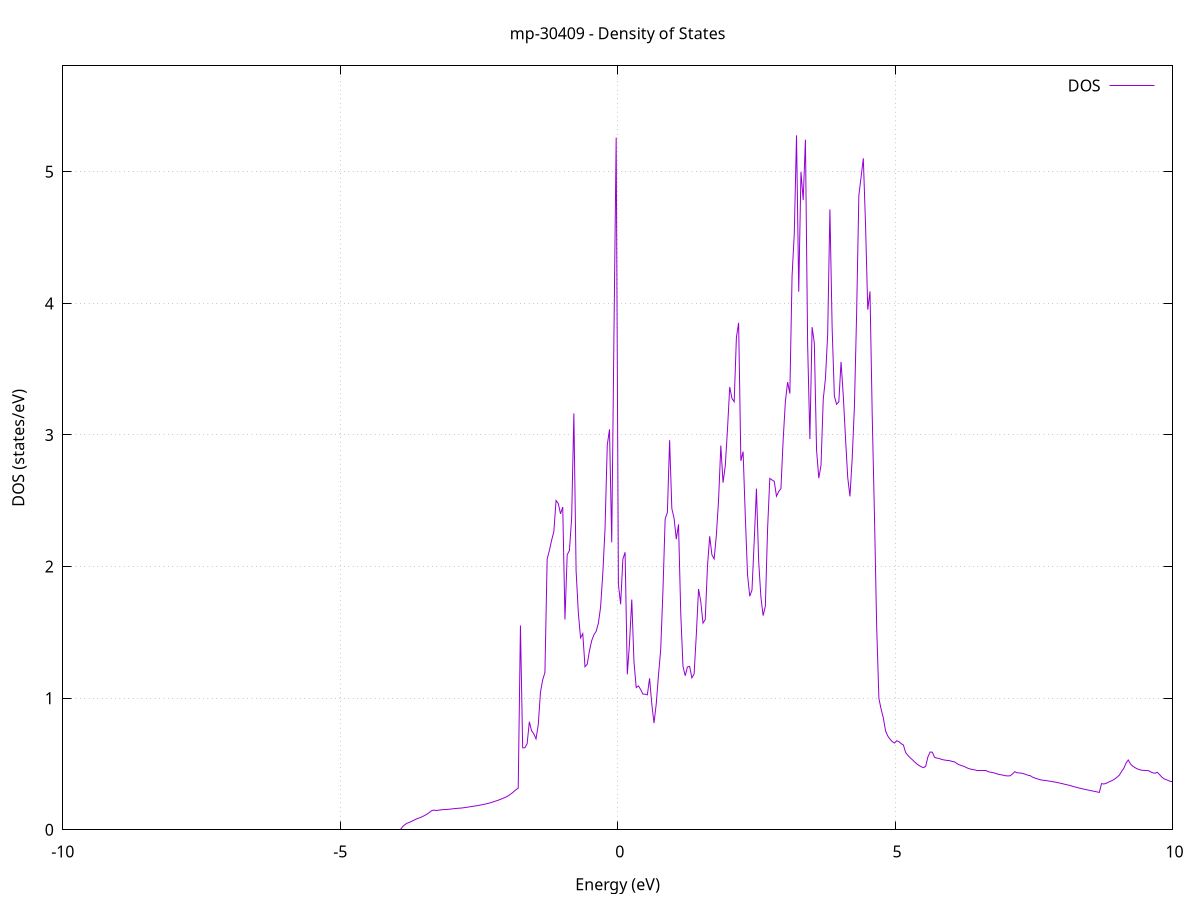 set title 'mp-30409 - Density of States'
set xlabel 'Energy (eV)'
set ylabel 'DOS (states/eV)'
set grid
set xrange [-10:10]
set yrange [0:5.805]
set xzeroaxis lt -1
set terminal png size 800,600
set output 'mp-30409_dos_gnuplot.png'
plot '-' using 1:2 with lines title 'DOS'
-47.897700 0.000000
-47.857500 0.000000
-47.817400 0.000000
-47.777300 0.000000
-47.737100 0.000000
-47.697000 0.000000
-47.656900 0.000000
-47.616800 0.000000
-47.576600 0.000000
-47.536500 0.000000
-47.496400 0.000000
-47.456300 0.000000
-47.416100 0.000000
-47.376000 0.000000
-47.335900 0.000000
-47.295800 0.000000
-47.255600 0.000000
-47.215500 0.000000
-47.175400 0.000000
-47.135200 0.000000
-47.095100 0.000000
-47.055000 0.000000
-47.014900 0.000000
-46.974700 0.000000
-46.934600 0.000000
-46.894500 0.000000
-46.854400 0.000000
-46.814200 0.000000
-46.774100 0.000000
-46.734000 0.000000
-46.693900 0.000000
-46.653700 0.000000
-46.613600 0.000000
-46.573500 0.000000
-46.533300 0.000000
-46.493200 0.000000
-46.453100 0.000000
-46.413000 0.000000
-46.372800 0.000000
-46.332700 0.000000
-46.292600 0.000000
-46.252500 0.000000
-46.212300 0.000000
-46.172200 0.000000
-46.132100 0.000000
-46.092000 0.000000
-46.051800 0.000000
-46.011700 0.000000
-45.971600 0.000000
-45.931400 0.000000
-45.891300 0.000000
-45.851200 0.000000
-45.811100 0.000000
-45.770900 0.000000
-45.730800 0.000000
-45.690700 0.000000
-45.650600 0.000000
-45.610400 0.000000
-45.570300 0.000000
-45.530200 0.000000
-45.490100 0.000000
-45.449900 0.000000
-45.409800 0.000000
-45.369700 0.000000
-45.329500 0.000000
-45.289400 0.000000
-45.249300 0.000000
-45.209200 0.000000
-45.169000 0.000000
-45.128900 0.000000
-45.088800 0.000000
-45.048700 0.000000
-45.008500 0.000000
-44.968400 0.000000
-44.928300 0.000000
-44.888100 0.000000
-44.848000 0.000000
-44.807900 0.000000
-44.767800 0.000000
-44.727600 0.000000
-44.687500 0.000000
-44.647400 0.000000
-44.607300 0.000000
-44.567100 0.000000
-44.527000 0.000000
-44.486900 0.000000
-44.446800 0.000000
-44.406600 0.000000
-44.366500 0.000000
-44.326400 0.000000
-44.286200 0.000000
-44.246100 51.515300
-44.206000 10.873400
-44.165900 28.932400
-44.125700 25.282200
-44.085600 136.491700
-44.045500 0.000000
-44.005400 0.000000
-43.965200 0.000000
-43.925100 0.000000
-43.885000 0.000000
-43.844900 0.000000
-43.804700 0.000000
-43.764600 0.000000
-43.724500 0.000000
-43.684300 0.000000
-43.644200 0.000000
-43.604100 0.000000
-43.564000 0.000000
-43.523800 0.000000
-43.483700 0.000000
-43.443600 0.000000
-43.403500 0.000000
-43.363300 0.000000
-43.323200 0.000000
-43.283100 0.000000
-43.243000 0.000000
-43.202800 0.000000
-43.162700 0.000000
-43.122600 0.000000
-43.082400 0.000000
-43.042300 0.000000
-43.002200 0.000000
-42.962100 0.000000
-42.921900 0.000000
-42.881800 0.000000
-42.841700 0.000000
-42.801600 0.000000
-42.761400 0.000000
-42.721300 0.000000
-42.681200 0.000000
-42.641100 0.000000
-42.600900 0.000000
-42.560800 0.000000
-42.520700 0.000000
-42.480500 0.000000
-42.440400 0.000000
-42.400300 0.000000
-42.360200 0.000000
-42.320000 0.000000
-42.279900 0.000000
-42.239800 0.000000
-42.199700 0.000000
-42.159500 0.000000
-42.119400 0.000000
-42.079300 0.000000
-42.039200 0.000000
-41.999000 0.000000
-41.958900 0.000000
-41.918800 0.000000
-41.878600 0.000000
-41.838500 0.000000
-41.798400 0.000000
-41.758300 0.000000
-41.718100 0.000000
-41.678000 0.000000
-41.637900 0.000000
-41.597800 0.000000
-41.557600 0.000000
-41.517500 0.000000
-41.477400 0.000000
-41.437300 0.000000
-41.397100 0.000000
-41.357000 0.000000
-41.316900 0.000000
-41.276700 0.000000
-41.236600 0.000000
-41.196500 0.000000
-41.156400 0.000000
-41.116200 0.000000
-41.076100 0.000000
-41.036000 0.000000
-40.995900 0.000000
-40.955700 0.000000
-40.915600 0.000000
-40.875500 0.000000
-40.835300 0.000000
-40.795200 0.000000
-40.755100 0.000000
-40.715000 0.000000
-40.674800 0.000000
-40.634700 0.000000
-40.594600 0.000000
-40.554500 0.000000
-40.514300 0.000000
-40.474200 0.000000
-40.434100 0.000000
-40.394000 0.000000
-40.353800 0.000000
-40.313700 0.000000
-40.273600 0.000000
-40.233400 0.000000
-40.193300 0.000000
-40.153200 0.000000
-40.113100 0.000000
-40.072900 0.000000
-40.032800 0.000000
-39.992700 0.000000
-39.952600 0.000000
-39.912400 0.000000
-39.872300 0.000000
-39.832200 0.000000
-39.792100 0.000000
-39.751900 0.000000
-39.711800 0.000000
-39.671700 0.000000
-39.631500 0.000000
-39.591400 0.000000
-39.551300 0.000000
-39.511200 0.000000
-39.471000 0.000000
-39.430900 0.000000
-39.390800 0.000000
-39.350700 0.000000
-39.310500 0.000000
-39.270400 0.000000
-39.230300 0.000000
-39.190200 0.000000
-39.150000 0.000000
-39.109900 0.000000
-39.069800 0.000000
-39.029600 0.000000
-38.989500 0.000000
-38.949400 0.000000
-38.909300 0.000000
-38.869100 0.000000
-38.829000 0.000000
-38.788900 0.000000
-38.748800 0.000000
-38.708600 0.000000
-38.668500 0.000000
-38.628400 0.000000
-38.588300 0.000000
-38.548100 0.000000
-38.508000 0.000000
-38.467900 0.000000
-38.427700 0.000000
-38.387600 0.000000
-38.347500 0.000000
-38.307400 0.000000
-38.267200 0.000000
-38.227100 0.000000
-38.187000 0.000000
-38.146900 0.000000
-38.106700 0.000000
-38.066600 0.000000
-38.026500 0.000000
-37.986400 0.000000
-37.946200 0.000000
-37.906100 0.000000
-37.866000 0.000000
-37.825800 0.000000
-37.785700 0.000000
-37.745600 0.000000
-37.705500 0.000000
-37.665300 0.000000
-37.625200 0.000000
-37.585100 0.000000
-37.545000 0.000000
-37.504800 0.000000
-37.464700 0.000000
-37.424600 0.000000
-37.384500 0.000000
-37.344300 0.000000
-37.304200 0.000000
-37.264100 0.000000
-37.223900 0.000000
-37.183800 0.000000
-37.143700 0.000000
-37.103600 0.000000
-37.063400 0.000000
-37.023300 0.000000
-36.983200 0.000000
-36.943100 0.000000
-36.902900 0.000000
-36.862800 0.000000
-36.822700 0.000000
-36.782500 0.000000
-36.742400 0.000000
-36.702300 0.000000
-36.662200 0.000000
-36.622000 0.000000
-36.581900 0.000000
-36.541800 0.000000
-36.501700 0.000000
-36.461500 0.000000
-36.421400 0.000000
-36.381300 0.000000
-36.341200 0.000000
-36.301000 0.000000
-36.260900 0.000000
-36.220800 0.000000
-36.180600 0.000000
-36.140500 0.000000
-36.100400 0.000000
-36.060300 0.000000
-36.020100 0.000000
-35.980000 0.000000
-35.939900 0.000000
-35.899800 0.000000
-35.859600 0.000000
-35.819500 0.000000
-35.779400 0.000000
-35.739300 0.000000
-35.699100 0.000000
-35.659000 0.000000
-35.618900 0.000000
-35.578700 0.000000
-35.538600 0.000000
-35.498500 0.000000
-35.458400 0.000000
-35.418200 0.000000
-35.378100 0.000000
-35.338000 0.000000
-35.297900 0.000000
-35.257700 0.000000
-35.217600 0.000000
-35.177500 0.000000
-35.137400 0.000000
-35.097200 0.000000
-35.057100 0.000000
-35.017000 0.000000
-34.976800 0.000000
-34.936700 0.000000
-34.896600 0.000000
-34.856500 0.000000
-34.816300 0.000000
-34.776200 0.000000
-34.736100 0.000000
-34.696000 0.000000
-34.655800 0.000000
-34.615700 0.000000
-34.575600 0.000000
-34.535500 0.000000
-34.495300 0.000000
-34.455200 0.000000
-34.415100 0.000000
-34.374900 0.000000
-34.334800 0.000000
-34.294700 0.000000
-34.254600 0.000000
-34.214400 0.000000
-34.174300 0.000000
-34.134200 0.000000
-34.094100 0.000000
-34.053900 0.000000
-34.013800 0.000000
-33.973700 0.000000
-33.933600 0.000000
-33.893400 0.000000
-33.853300 0.000000
-33.813200 0.000000
-33.773000 0.000000
-33.732900 0.000000
-33.692800 0.000000
-33.652700 0.000000
-33.612500 0.000000
-33.572400 0.000000
-33.532300 0.000000
-33.492200 0.000000
-33.452000 0.000000
-33.411900 0.000000
-33.371800 0.000000
-33.331700 0.000000
-33.291500 0.000000
-33.251400 0.000000
-33.211300 0.000000
-33.171100 0.000000
-33.131000 0.000000
-33.090900 0.000000
-33.050800 0.000000
-33.010600 0.000000
-32.970500 0.000000
-32.930400 0.000000
-32.890300 0.000000
-32.850100 0.000000
-32.810000 0.000000
-32.769900 0.000000
-32.729700 0.000000
-32.689600 0.000000
-32.649500 0.000000
-32.609400 0.000000
-32.569200 0.000000
-32.529100 0.000000
-32.489000 0.000000
-32.448900 0.000000
-32.408700 0.000000
-32.368600 0.000000
-32.328500 0.000000
-32.288400 0.000000
-32.248200 0.000000
-32.208100 0.000000
-32.168000 0.000000
-32.127800 0.000000
-32.087700 0.000000
-32.047600 0.000000
-32.007500 0.000000
-31.967300 0.000000
-31.927200 0.000000
-31.887100 0.000000
-31.847000 0.000000
-31.806800 0.000000
-31.766700 0.000000
-31.726600 0.000000
-31.686500 0.000000
-31.646300 0.000000
-31.606200 0.000000
-31.566100 0.000000
-31.525900 0.000000
-31.485800 0.000000
-31.445700 0.000000
-31.405600 0.000000
-31.365400 0.000000
-31.325300 0.000000
-31.285200 0.000000
-31.245100 0.000000
-31.204900 0.000000
-31.164800 0.000000
-31.124700 0.000000
-31.084600 0.000000
-31.044400 0.000000
-31.004300 0.000000
-30.964200 0.000000
-30.924000 0.000000
-30.883900 0.000000
-30.843800 0.000000
-30.803700 0.000000
-30.763500 0.000000
-30.723400 0.000000
-30.683300 0.000000
-30.643200 0.000000
-30.603000 0.000000
-30.562900 0.000000
-30.522800 0.000000
-30.482700 0.000000
-30.442500 0.000000
-30.402400 0.000000
-30.362300 0.000000
-30.322100 0.000000
-30.282000 0.000000
-30.241900 0.000000
-30.201800 0.000000
-30.161600 0.000000
-30.121500 0.000000
-30.081400 0.000000
-30.041300 0.000000
-30.001100 0.000000
-29.961000 0.000000
-29.920900 0.000000
-29.880800 0.000000
-29.840600 0.000000
-29.800500 0.000000
-29.760400 0.000000
-29.720200 0.000000
-29.680100 0.000000
-29.640000 0.000000
-29.599900 0.000000
-29.559700 0.000000
-29.519600 0.000000
-29.479500 0.000000
-29.439400 0.000000
-29.399200 0.000000
-29.359100 0.000000
-29.319000 0.000000
-29.278900 0.000000
-29.238700 0.000000
-29.198600 0.000000
-29.158500 0.000000
-29.118300 0.000000
-29.078200 0.000000
-29.038100 0.000000
-28.998000 0.000000
-28.957800 0.000000
-28.917700 0.000000
-28.877600 0.000000
-28.837500 0.000000
-28.797300 0.000000
-28.757200 0.000000
-28.717100 0.000000
-28.677000 0.000000
-28.636800 0.000000
-28.596700 0.000000
-28.556600 0.000000
-28.516400 0.000000
-28.476300 0.000000
-28.436200 0.000000
-28.396100 0.000000
-28.355900 0.000000
-28.315800 0.000000
-28.275700 0.000000
-28.235600 0.000000
-28.195400 0.000000
-28.155300 0.000000
-28.115200 0.000000
-28.075000 0.000000
-28.034900 0.000000
-27.994800 0.000000
-27.954700 0.000000
-27.914500 0.000000
-27.874400 0.000000
-27.834300 0.000000
-27.794200 0.000000
-27.754000 0.000000
-27.713900 0.000000
-27.673800 0.000000
-27.633700 0.000000
-27.593500 0.000000
-27.553400 0.000000
-27.513300 0.000000
-27.473100 0.000000
-27.433000 0.000000
-27.392900 0.000000
-27.352800 0.000000
-27.312600 0.000000
-27.272500 0.000000
-27.232400 0.000000
-27.192300 0.000000
-27.152100 0.000000
-27.112000 0.000000
-27.071900 0.000000
-27.031800 0.000000
-26.991600 0.000000
-26.951500 0.000000
-26.911400 0.000000
-26.871200 0.000000
-26.831100 0.000000
-26.791000 0.000000
-26.750900 0.000000
-26.710700 0.000000
-26.670600 0.000000
-26.630500 0.000000
-26.590400 0.000000
-26.550200 0.000000
-26.510100 0.000000
-26.470000 0.000000
-26.429900 0.000000
-26.389700 0.000000
-26.349600 0.000000
-26.309500 0.000000
-26.269300 0.000000
-26.229200 0.000000
-26.189100 0.000000
-26.149000 0.000000
-26.108800 0.000000
-26.068700 0.000000
-26.028600 0.000000
-25.988500 0.000000
-25.948300 0.000000
-25.908200 0.000000
-25.868100 0.000000
-25.828000 0.000000
-25.787800 0.000000
-25.747700 0.000000
-25.707600 0.000000
-25.667400 0.000000
-25.627300 0.000000
-25.587200 0.000000
-25.547100 0.000000
-25.506900 0.000000
-25.466800 0.000000
-25.426700 0.000000
-25.386600 0.000000
-25.346400 0.000000
-25.306300 0.000000
-25.266200 0.000000
-25.226100 0.000000
-25.185900 0.000000
-25.145800 0.000000
-25.105700 0.000000
-25.065500 0.000000
-25.025400 0.000000
-24.985300 0.000000
-24.945200 0.000000
-24.905000 0.000000
-24.864900 0.000000
-24.824800 0.000000
-24.784700 0.000000
-24.744500 0.000000
-24.704400 0.000000
-24.664300 0.000000
-24.624200 0.000000
-24.584000 0.000000
-24.543900 0.000000
-24.503800 0.000000
-24.463600 0.000000
-24.423500 0.000000
-24.383400 0.000000
-24.343300 0.000000
-24.303100 0.000000
-24.263000 0.000000
-24.222900 0.000000
-24.182800 0.000000
-24.142600 0.000000
-24.102500 0.000000
-24.062400 0.000000
-24.022200 0.000000
-23.982100 0.000000
-23.942000 0.000000
-23.901900 0.000000
-23.861700 0.000000
-23.821600 0.000000
-23.781500 0.000000
-23.741400 0.000000
-23.701200 0.000000
-23.661100 0.000000
-23.621000 0.000000
-23.580900 0.000000
-23.540700 0.000000
-23.500600 0.000000
-23.460500 0.000000
-23.420300 0.000000
-23.380200 0.000000
-23.340100 0.000000
-23.300000 0.000000
-23.259800 0.000000
-23.219700 0.000000
-23.179600 0.000000
-23.139500 0.000000
-23.099300 0.000000
-23.059200 0.000000
-23.019100 0.000000
-22.979000 0.000000
-22.938800 0.000000
-22.898700 0.000000
-22.858600 0.000000
-22.818400 0.000000
-22.778300 0.000000
-22.738200 0.000000
-22.698100 0.000000
-22.657900 0.000000
-22.617800 0.000000
-22.577700 0.000000
-22.537600 0.000000
-22.497400 0.000000
-22.457300 0.000000
-22.417200 0.000000
-22.377100 0.000000
-22.336900 0.000000
-22.296800 0.000000
-22.256700 0.000000
-22.216500 0.000000
-22.176400 0.000000
-22.136300 0.000000
-22.096200 0.000000
-22.056000 0.000000
-22.015900 0.000000
-21.975800 0.000000
-21.935700 0.000000
-21.895500 0.000000
-21.855400 0.000000
-21.815300 0.000000
-21.775200 0.000000
-21.735000 0.000000
-21.694900 0.000000
-21.654800 0.000000
-21.614600 0.000000
-21.574500 0.000000
-21.534400 0.000000
-21.494300 0.000000
-21.454100 0.000000
-21.414000 0.000000
-21.373900 0.000000
-21.333800 0.000000
-21.293600 0.000000
-21.253500 0.000000
-21.213400 0.000000
-21.173300 0.000000
-21.133100 0.000000
-21.093000 0.000000
-21.052900 0.000000
-21.012700 0.000000
-20.972600 0.000000
-20.932500 0.000000
-20.892400 0.000000
-20.852200 0.000000
-20.812100 0.000000
-20.772000 0.000000
-20.731900 0.000000
-20.691700 0.000000
-20.651600 0.000000
-20.611500 0.000000
-20.571400 0.000000
-20.531200 0.000000
-20.491100 0.000000
-20.451000 0.000000
-20.410800 0.000000
-20.370700 0.000000
-20.330600 0.000000
-20.290500 0.000000
-20.250300 0.000000
-20.210200 0.000000
-20.170100 0.000000
-20.130000 0.000000
-20.089800 0.000000
-20.049700 0.000000
-20.009600 0.000000
-19.969400 0.000000
-19.929300 0.000000
-19.889200 0.000000
-19.849100 0.000000
-19.808900 0.000000
-19.768800 0.000000
-19.728700 0.000000
-19.688600 0.000000
-19.648400 0.000000
-19.608300 0.000000
-19.568200 0.000000
-19.528100 0.000000
-19.487900 0.000000
-19.447800 0.000000
-19.407700 0.000000
-19.367500 0.000000
-19.327400 0.000000
-19.287300 0.000000
-19.247200 0.000000
-19.207000 0.000000
-19.166900 0.000000
-19.126800 0.000000
-19.086700 0.000000
-19.046500 0.000000
-19.006400 0.000000
-18.966300 0.000000
-18.926200 0.000000
-18.886000 0.000000
-18.845900 0.000000
-18.805800 0.000000
-18.765600 0.000000
-18.725500 0.000000
-18.685400 0.000000
-18.645300 0.000000
-18.605100 0.000000
-18.565000 0.000000
-18.524900 0.000000
-18.484800 0.000000
-18.444600 0.000000
-18.404500 0.000000
-18.364400 0.000000
-18.324300 0.000000
-18.284100 0.000000
-18.244000 0.000000
-18.203900 0.000000
-18.163700 0.000000
-18.123600 0.000000
-18.083500 0.000000
-18.043400 0.000000
-18.003200 0.000000
-17.963100 0.000000
-17.923000 0.000000
-17.882900 0.000000
-17.842700 0.000000
-17.802600 0.000000
-17.762500 0.000000
-17.722400 0.000000
-17.682200 0.000000
-17.642100 0.000000
-17.602000 0.000000
-17.561800 0.000000
-17.521700 0.000000
-17.481600 0.000000
-17.441500 0.000000
-17.401300 0.000000
-17.361200 0.000000
-17.321100 0.000000
-17.281000 0.000000
-17.240800 0.000000
-17.200700 0.000000
-17.160600 0.000000
-17.120500 0.000000
-17.080300 0.000000
-17.040200 0.000000
-17.000100 0.000000
-16.959900 0.000000
-16.919800 0.000000
-16.879700 0.000000
-16.839600 0.000000
-16.799400 0.000000
-16.759300 0.000000
-16.719200 0.000000
-16.679100 0.000000
-16.638900 0.000000
-16.598800 0.000000
-16.558700 0.000000
-16.518600 0.000000
-16.478400 0.000000
-16.438300 0.000000
-16.398200 0.000000
-16.358000 0.000000
-16.317900 0.000000
-16.277800 0.000000
-16.237700 0.000000
-16.197500 0.000000
-16.157400 0.000000
-16.117300 0.000000
-16.077200 0.000000
-16.037000 0.000000
-15.996900 0.000000
-15.956800 0.000000
-15.916600 0.000000
-15.876500 0.000000
-15.836400 0.000000
-15.796300 0.000000
-15.756100 0.000000
-15.716000 0.000000
-15.675900 0.000000
-15.635800 0.000000
-15.595600 0.000000
-15.555500 0.000000
-15.515400 0.000000
-15.475300 0.000000
-15.435100 0.000000
-15.395000 0.000000
-15.354900 0.000000
-15.314700 0.000000
-15.274600 0.000000
-15.234500 0.000000
-15.194400 0.000000
-15.154200 0.000000
-15.114100 0.000000
-15.074000 0.000000
-15.033900 0.000000
-14.993700 0.000000
-14.953600 0.000000
-14.913500 0.000000
-14.873400 0.000000
-14.833200 0.000000
-14.793100 0.000000
-14.753000 0.000000
-14.712800 0.000000
-14.672700 0.000000
-14.632600 0.000000
-14.592500 0.000000
-14.552300 0.000000
-14.512200 0.000000
-14.472100 0.000000
-14.432000 0.000000
-14.391800 0.000000
-14.351700 0.000000
-14.311600 0.000000
-14.271500 0.000000
-14.231300 0.000000
-14.191200 0.000000
-14.151100 0.000000
-14.110900 0.000000
-14.070800 0.000000
-14.030700 0.000000
-13.990600 0.000000
-13.950400 0.000000
-13.910300 0.000000
-13.870200 0.000000
-13.830100 0.000000
-13.789900 0.000000
-13.749800 0.000000
-13.709700 0.000000
-13.669600 0.000000
-13.629400 0.000000
-13.589300 0.000000
-13.549200 0.000000
-13.509000 0.000000
-13.468900 0.000000
-13.428800 0.000000
-13.388700 0.000000
-13.348500 0.000000
-13.308400 0.000000
-13.268300 0.000000
-13.228200 0.000000
-13.188000 0.000000
-13.147900 0.000000
-13.107800 0.000000
-13.067700 0.000000
-13.027500 0.000000
-12.987400 0.000000
-12.947300 0.000000
-12.907100 0.000000
-12.867000 0.000000
-12.826900 0.000000
-12.786800 0.000000
-12.746600 0.000000
-12.706500 0.000000
-12.666400 0.000000
-12.626300 0.000000
-12.586100 0.000000
-12.546000 0.000000
-12.505900 0.000000
-12.465800 0.000000
-12.425600 0.000000
-12.385500 0.000000
-12.345400 0.000000
-12.305200 0.000000
-12.265100 0.000000
-12.225000 0.000000
-12.184900 0.000000
-12.144700 0.000000
-12.104600 0.000000
-12.064500 0.000000
-12.024400 0.000000
-11.984200 0.000000
-11.944100 0.000000
-11.904000 0.000000
-11.863800 0.000000
-11.823700 0.000000
-11.783600 0.000000
-11.743500 0.000000
-11.703300 0.000000
-11.663200 0.000000
-11.623100 0.000000
-11.583000 0.000000
-11.542800 0.000000
-11.502700 0.000000
-11.462600 0.000000
-11.422500 0.000000
-11.382300 0.000000
-11.342200 0.000000
-11.302100 0.000000
-11.261900 0.000000
-11.221800 0.000000
-11.181700 0.000000
-11.141600 0.000000
-11.101400 0.000000
-11.061300 0.000000
-11.021200 0.000000
-10.981100 0.000000
-10.940900 0.000000
-10.900800 0.000000
-10.860700 0.000000
-10.820600 0.000000
-10.780400 0.000000
-10.740300 0.000000
-10.700200 0.000000
-10.660000 0.000000
-10.619900 0.000000
-10.579800 0.000000
-10.539700 0.000000
-10.499500 0.000000
-10.459400 0.000000
-10.419300 0.000000
-10.379200 0.000000
-10.339000 0.000000
-10.298900 0.000000
-10.258800 0.000000
-10.218700 0.000000
-10.178500 0.000000
-10.138400 0.000000
-10.098300 0.000000
-10.058100 0.000000
-10.018000 0.000000
-9.977900 0.000000
-9.937800 0.000000
-9.897600 0.000000
-9.857500 0.000000
-9.817400 0.000000
-9.777300 0.000000
-9.737100 0.000000
-9.697000 0.000000
-9.656900 0.000000
-9.616800 0.000000
-9.576600 0.000000
-9.536500 0.000000
-9.496400 0.000000
-9.456200 0.000000
-9.416100 0.000000
-9.376000 0.000000
-9.335900 0.000000
-9.295700 0.000000
-9.255600 0.000000
-9.215500 0.000000
-9.175400 0.000000
-9.135200 0.000000
-9.095100 0.000000
-9.055000 0.000000
-9.014900 0.000000
-8.974700 0.000000
-8.934600 0.000000
-8.894500 0.000000
-8.854300 0.000000
-8.814200 0.000000
-8.774100 0.000000
-8.734000 0.000000
-8.693800 0.000000
-8.653700 0.000000
-8.613600 0.000000
-8.573500 0.000000
-8.533300 0.000000
-8.493200 0.000000
-8.453100 0.000000
-8.413000 0.000000
-8.372800 0.000000
-8.332700 0.000000
-8.292600 0.000000
-8.252400 0.000000
-8.212300 0.000000
-8.172200 0.000000
-8.132100 0.000000
-8.091900 0.000000
-8.051800 0.000000
-8.011700 0.000000
-7.971600 0.000000
-7.931400 0.000000
-7.891300 0.000000
-7.851200 0.000000
-7.811100 0.000000
-7.770900 0.000000
-7.730800 0.000000
-7.690700 0.000000
-7.650500 0.000000
-7.610400 0.000000
-7.570300 0.000000
-7.530200 0.000000
-7.490000 0.000000
-7.449900 0.000000
-7.409800 0.000000
-7.369700 0.000000
-7.329500 0.000000
-7.289400 0.000000
-7.249300 0.000000
-7.209100 0.000000
-7.169000 0.000000
-7.128900 0.000000
-7.088800 0.000000
-7.048600 0.000000
-7.008500 0.000000
-6.968400 0.000000
-6.928300 0.000000
-6.888100 0.000000
-6.848000 0.000000
-6.807900 0.000000
-6.767800 0.000000
-6.727600 0.000000
-6.687500 0.000000
-6.647400 0.000000
-6.607200 0.000000
-6.567100 0.000000
-6.527000 0.000000
-6.486900 0.000000
-6.446700 0.000000
-6.406600 0.000000
-6.366500 0.000000
-6.326400 0.000000
-6.286200 0.000000
-6.246100 0.000000
-6.206000 0.000000
-6.165900 0.000000
-6.125700 0.000000
-6.085600 0.000000
-6.045500 0.000000
-6.005300 0.000000
-5.965200 0.000000
-5.925100 0.000000
-5.885000 0.000000
-5.844800 0.000000
-5.804700 0.000000
-5.764600 0.000000
-5.724500 0.000000
-5.684300 0.000000
-5.644200 0.000000
-5.604100 0.000000
-5.564000 0.000000
-5.523800 0.000000
-5.483700 0.000000
-5.443600 0.000000
-5.403400 0.000000
-5.363300 0.000000
-5.323200 0.000000
-5.283100 0.000000
-5.242900 0.000000
-5.202800 0.000000
-5.162700 0.000000
-5.122600 0.000000
-5.082400 0.000000
-5.042300 0.000000
-5.002200 0.000000
-4.962100 0.000000
-4.921900 0.000000
-4.881800 0.000000
-4.841700 0.000000
-4.801500 0.000000
-4.761400 0.000000
-4.721300 0.000000
-4.681200 0.000000
-4.641000 0.000000
-4.600900 0.000000
-4.560800 0.000000
-4.520700 0.000000
-4.480500 0.000000
-4.440400 0.000000
-4.400300 0.000000
-4.360200 0.000000
-4.320000 0.000000
-4.279900 0.000000
-4.239800 0.000000
-4.199600 0.000000
-4.159500 0.000000
-4.119400 0.000000
-4.079300 0.000000
-4.039100 0.000000
-3.999000 0.000000
-3.958900 0.000000
-3.918800 0.000000
-3.878600 0.022500
-3.838500 0.037700
-3.798400 0.049300
-3.758300 0.055400
-3.718100 0.063300
-3.678000 0.071600
-3.637900 0.079900
-3.597700 0.086400
-3.557600 0.093000
-3.517500 0.100200
-3.477400 0.108900
-3.437200 0.118700
-3.397100 0.130100
-3.357000 0.144200
-3.316900 0.149500
-3.276700 0.146900
-3.236600 0.148400
-3.196500 0.150400
-3.156300 0.152900
-3.116200 0.153700
-3.076100 0.154500
-3.036000 0.156100
-2.995800 0.157900
-2.955700 0.159900
-2.915600 0.161800
-2.875500 0.163300
-2.835300 0.164500
-2.795200 0.166300
-2.755100 0.168600
-2.715000 0.171200
-2.674800 0.173800
-2.634700 0.176500
-2.594600 0.179100
-2.554400 0.181700
-2.514300 0.184600
-2.474200 0.187900
-2.434100 0.191300
-2.393900 0.194800
-2.353800 0.198400
-2.313700 0.202500
-2.273600 0.207800
-2.233400 0.213200
-2.193300 0.218800
-2.153200 0.224600
-2.113100 0.230900
-2.072900 0.237900
-2.032800 0.245200
-1.992700 0.252900
-1.952500 0.264000
-1.912400 0.275900
-1.872300 0.290100
-1.832200 0.304400
-1.792000 0.316600
-1.751900 1.552600
-1.711800 0.622700
-1.671700 0.623000
-1.631500 0.653800
-1.591400 0.820800
-1.551300 0.753200
-1.511200 0.729200
-1.471000 0.691000
-1.430900 0.797800
-1.390800 1.046800
-1.350600 1.139300
-1.310500 1.196000
-1.270400 2.056900
-1.230300 2.122900
-1.190100 2.199600
-1.150000 2.266100
-1.109900 2.502300
-1.069800 2.479700
-1.029600 2.401100
-0.989500 2.452200
-0.949400 1.597700
-0.909300 2.089800
-0.869100 2.122000
-0.829000 2.369400
-0.788900 3.164100
-0.748700 1.967200
-0.708600 1.649700
-0.668500 1.458800
-0.628400 1.490400
-0.588200 1.238800
-0.548100 1.258500
-0.508000 1.360200
-0.467900 1.437000
-0.427700 1.481600
-0.387600 1.507400
-0.347500 1.569900
-0.307400 1.691000
-0.267200 1.949100
-0.227100 2.290900
-0.187000 2.923000
-0.146800 3.042600
-0.106700 2.184300
-0.066600 3.760000
-0.026500 5.260100
0.013700 1.866800
0.053800 1.713300
0.093900 2.055800
0.134000 2.108900
0.174200 1.181300
0.214300 1.420800
0.254400 1.750000
0.294500 1.274900
0.334700 1.080500
0.374800 1.093200
0.414900 1.065400
0.455100 1.031600
0.495200 1.030600
0.535300 1.025200
0.575400 1.150700
0.615600 0.954900
0.655700 0.810500
0.695800 0.957200
0.735900 1.173600
0.776100 1.369700
0.816200 1.813100
0.856300 2.362000
0.896500 2.411900
0.936600 2.960600
0.976700 2.440900
1.016800 2.368500
1.057000 2.208500
1.097100 2.321100
1.137200 1.648300
1.177300 1.243400
1.217500 1.170300
1.257600 1.237400
1.297700 1.241300
1.337800 1.154400
1.378000 1.184000
1.418100 1.484300
1.458200 1.829100
1.498400 1.733900
1.538500 1.570200
1.578600 1.598100
1.618700 1.998200
1.658900 2.230500
1.699000 2.089400
1.739100 2.058400
1.779200 2.237700
1.819400 2.508700
1.859500 2.919800
1.899600 2.637800
1.939700 2.764700
1.979900 3.044500
2.020000 3.364900
2.060100 3.278300
2.100300 3.252500
2.140400 3.741100
2.180500 3.852500
2.220600 2.803300
2.260800 2.874300
2.300900 2.381200
2.341000 1.937700
2.381100 1.774500
2.421300 1.821900
2.461400 2.195700
2.501500 2.592500
2.541600 2.042100
2.581800 1.768900
2.621900 1.627500
2.662000 1.698800
2.702200 2.284500
2.742300 2.670500
2.782400 2.658300
2.822500 2.648100
2.862700 2.534700
2.902800 2.570300
2.942900 2.592000
2.983000 2.963700
3.023200 3.254500
3.063300 3.402300
3.103400 3.315000
3.143500 4.206800
3.183700 4.531000
3.223800 5.277000
3.263900 4.088800
3.304100 4.999500
3.344200 4.786000
3.384300 5.244400
3.424400 3.683700
3.464600 2.968500
3.504700 3.819600
3.544800 3.699200
3.584900 2.886300
3.625100 2.672400
3.665200 2.769300
3.705300 3.269600
3.745400 3.431000
3.785600 3.767900
3.825700 4.714500
3.865800 3.812900
3.906000 3.296000
3.946100 3.233400
3.986200 3.252700
4.026300 3.556200
4.066500 3.299900
4.106600 2.977300
4.146700 2.677000
4.186800 2.533100
4.227000 2.818900
4.267100 3.213300
4.307200 3.924300
4.347300 4.821700
4.387500 4.959900
4.427600 5.102700
4.467700 4.597100
4.507900 3.952300
4.548000 4.091400
4.588100 3.151700
4.628200 2.392900
4.668400 1.541600
4.708500 0.998100
4.748600 0.915700
4.788700 0.849700
4.828900 0.751400
4.869000 0.712300
4.909100 0.688300
4.949300 0.669900
4.989400 0.658800
5.029500 0.676500
5.069600 0.669500
5.109800 0.654600
5.149900 0.644300
5.190000 0.587400
5.230100 0.565800
5.270300 0.548200
5.310400 0.532800
5.350500 0.516200
5.390600 0.501200
5.430800 0.488800
5.470900 0.479100
5.511000 0.471900
5.551200 0.481000
5.591300 0.552800
5.631400 0.591000
5.671500 0.589400
5.711700 0.549900
5.751800 0.545100
5.791900 0.542400
5.832000 0.535600
5.872200 0.531600
5.912300 0.528400
5.952400 0.526500
5.992500 0.524500
6.032700 0.518600
6.072800 0.516100
6.112900 0.503500
6.153100 0.494600
6.193200 0.488700
6.233300 0.483000
6.273400 0.475600
6.313600 0.467300
6.353700 0.461700
6.393800 0.458900
6.433900 0.455200
6.474100 0.451100
6.514200 0.450100
6.554300 0.451100
6.594400 0.450400
6.634600 0.450800
6.674700 0.442000
6.714800 0.437700
6.755000 0.434900
6.795100 0.431100
6.835200 0.425100
6.875300 0.419700
6.915500 0.417900
6.955600 0.414100
6.995700 0.410100
7.035800 0.409300
7.076000 0.410400
7.116100 0.424500
7.156200 0.441300
7.196300 0.433600
7.236500 0.431800
7.276600 0.430400
7.316700 0.426400
7.356900 0.420600
7.397000 0.414200
7.437100 0.410800
7.477200 0.400100
7.517400 0.393200
7.557500 0.387800
7.597600 0.382800
7.637700 0.378300
7.677900 0.376000
7.718000 0.374200
7.758100 0.371300
7.798200 0.368500
7.838400 0.365600
7.878500 0.362600
7.918600 0.359400
7.958800 0.355700
7.998900 0.352100
8.039000 0.347900
8.079100 0.343800
8.119300 0.340000
8.159400 0.335500
8.199500 0.330500
8.239600 0.325600
8.279800 0.321200
8.319900 0.317000
8.360000 0.312800
8.400100 0.309000
8.440300 0.305200
8.480400 0.301600
8.520500 0.298200
8.560700 0.294700
8.600800 0.291400
8.640900 0.287700
8.681000 0.283400
8.721200 0.350800
8.761300 0.347900
8.801400 0.352100
8.841500 0.361000
8.881700 0.368500
8.921800 0.376000
8.961900 0.387100
9.002100 0.399700
9.042200 0.415400
9.082300 0.443200
9.122400 0.467200
9.162600 0.506400
9.202700 0.530400
9.242800 0.500400
9.282900 0.483800
9.323100 0.472500
9.363200 0.463200
9.403300 0.457200
9.443400 0.452700
9.483600 0.451100
9.523700 0.449900
9.563800 0.449700
9.604000 0.440500
9.644100 0.433100
9.684200 0.429700
9.724300 0.437300
9.764500 0.420500
9.804600 0.401500
9.844700 0.388000
9.884800 0.381200
9.925000 0.374100
9.965100 0.367300
10.005200 0.366200
10.045300 0.363300
10.085500 0.361500
10.125600 0.357300
10.165700 0.394700
10.205900 0.428900
10.246000 0.447900
10.286100 0.469400
10.326200 0.489200
10.366400 0.489900
10.406500 0.491900
10.446600 0.494500
10.486700 0.500800
10.526900 0.497500
10.567000 0.498100
10.607100 0.496900
10.647200 0.493300
10.687400 0.491100
10.727500 0.488900
10.767600 0.486300
10.807800 0.480500
10.847900 0.474700
10.888000 0.465900
10.928100 0.464400
10.968300 0.463500
11.008400 0.463700
11.048500 0.461500
11.088600 0.457200
11.128800 0.455900
11.168900 0.453200
11.209000 0.449400
11.249100 0.448900
11.289300 0.446400
11.329400 0.445900
11.369500 0.450300
11.409700 0.457100
11.449800 0.464300
11.489900 0.478200
11.530000 0.491700
11.570200 0.479200
11.610300 0.477900
11.650400 0.477100
11.690500 0.476300
11.730700 0.476000
11.770800 0.480200
11.810900 0.465000
11.851000 0.458800
11.891200 0.460000
11.931300 0.462300
11.971400 0.465800
12.011600 0.463600
12.051700 0.471900
12.091800 0.481600
12.131900 0.492300
12.172100 0.496600
12.212200 0.491700
12.252300 0.498800
12.292400 0.510000
12.332600 0.514600
12.372700 0.515400
12.412800 0.519800
12.452900 0.539600
12.493100 0.558000
12.533200 0.567500
12.573300 0.575600
12.613500 0.565200
12.653600 0.556600
12.693700 0.549500
12.733800 0.527000
12.774000 0.509600
12.814100 0.506400
12.854200 0.510700
12.894300 0.526100
12.934500 0.530200
12.974600 0.534400
13.014700 0.524300
13.054800 0.531500
13.095000 0.539500
13.135100 0.551800
13.175200 0.564200
13.215400 0.589200
13.255500 0.605900
13.295600 0.619000
13.335700 0.631900
13.375900 0.662200
13.416000 0.673600
13.456100 0.659200
13.496200 0.662900
13.536400 0.689700
13.576500 0.725400
13.616600 0.746200
13.656800 0.708400
13.696900 0.680700
13.737000 0.655200
13.777100 0.645200
13.817300 0.622800
13.857400 0.604100
13.897500 0.596200
13.937600 0.581900
13.977800 0.564600
14.017900 0.554300
14.058000 0.546100
14.098100 0.547400
14.138300 0.561100
14.178400 0.578800
14.218500 0.592400
14.258700 0.614800
14.298800 0.605600
14.338900 0.597000
14.379000 0.585300
14.419200 0.581300
14.459300 0.580400
14.499400 0.585600
14.539500 0.603200
14.579700 0.614600
14.619800 0.649400
14.659900 0.676700
14.700000 0.692900
14.740200 0.693000
14.780300 0.678400
14.820400 0.668200
14.860600 0.670100
14.900700 0.667000
14.940800 0.672400
14.980900 0.689000
15.021100 0.703800
15.061200 0.701400
15.101300 0.705300
15.141400 0.697700
15.181600 0.687800
15.221700 0.688500
15.261800 0.706700
15.301900 0.701400
15.342100 0.719700
15.382200 0.726300
15.422300 0.732000
15.462500 0.734100
15.502600 0.737400
15.542700 0.734900
15.582800 0.737500
15.623000 0.736800
15.663100 0.735900
15.703200 0.728900
15.743300 0.719700
15.783500 0.711600
15.823600 0.714800
15.863700 0.718200
15.903800 0.723600
15.944000 0.738200
15.984100 0.751900
16.024200 0.759300
16.064400 0.759800
16.104500 0.764000
16.144600 0.763200
16.184700 0.766200
16.224900 0.758700
16.265000 0.744800
16.305100 0.734600
16.345200 0.733600
16.385400 0.739500
16.425500 0.745400
16.465600 0.754900
16.505700 0.759700
16.545900 0.760600
16.586000 0.767300
16.626100 0.773300
16.666300 0.772800
16.706400 0.779300
16.746500 0.782200
16.786600 0.788200
16.826800 0.795800
16.866900 0.805000
16.907000 0.809300
16.947100 0.823400
16.987300 0.814600
17.027400 0.810600
17.067500 0.810000
17.107600 0.819600
17.147800 0.813500
17.187900 0.816800
17.228000 0.818400
17.268200 0.817400
17.308300 0.819200
17.348400 0.816900
17.388500 0.812100
17.428700 0.809200
17.468800 0.804600
17.508900 0.804700
17.549000 0.805500
17.589200 0.805500
17.629300 0.802500
17.669400 0.805100
17.709600 0.808000
17.749700 0.816500
17.789800 0.831000
17.829900 0.839100
17.870100 0.835800
17.910200 0.818700
17.950300 0.803100
17.990400 0.784400
18.030600 0.773300
18.070700 0.758600
18.110800 0.749600
18.150900 0.743100
18.191100 0.739900
18.231200 0.737700
18.271300 0.734500
18.311500 0.732600
18.351600 0.734300
18.391700 0.737800
18.431800 0.740000
18.472000 0.739400
18.512100 0.739300
18.552200 0.736300
18.592300 0.732200
18.632500 0.728100
18.672600 0.721500
18.712700 0.718500
18.752800 0.714500
18.793000 0.708200
18.833100 0.697900
18.873200 0.693400
18.913400 0.680900
18.953500 0.668800
18.993600 0.660500
19.033700 0.658800
19.073900 0.655800
19.114000 0.646500
19.154100 0.640900
19.194200 0.635100
19.234400 0.629500
19.274500 0.628000
19.314600 0.623100
19.354700 0.617900
19.394900 0.610500
19.435000 0.602700
19.475100 0.597100
19.515300 0.592300
19.555400 0.587800
19.595500 0.584900
19.635600 0.585400
19.675800 0.592800
19.715900 0.600000
19.756000 0.605600
19.796100 0.611300
19.836300 0.616800
19.876400 0.625500
19.916500 0.634800
19.956600 0.650500
19.996800 0.667200
20.036900 0.663200
20.077000 0.665000
20.117200 0.666200
20.157300 0.655400
20.197400 0.646200
20.237500 0.641900
20.277700 0.640300
20.317800 0.643900
20.357900 0.649400
20.398000 0.647500
20.438200 0.649700
20.478300 0.649100
20.518400 0.656300
20.558500 0.669600
20.598700 0.685100
20.638800 0.704800
20.678900 0.724000
20.719100 0.739200
20.759200 0.760400
20.799300 0.781200
20.839400 0.764900
20.879600 0.756600
20.919700 0.784900
20.959800 0.751800
20.999900 0.730500
21.040100 0.733800
21.080200 0.741400
21.120300 0.738200
21.160400 0.740400
21.200600 0.737000
21.240700 0.739900
21.280800 0.751400
21.321000 0.751900
21.361100 0.751300
21.401200 0.733700
21.441300 0.731300
21.481500 0.761900
21.521600 0.749900
21.561700 0.780000
21.601800 0.780100
21.642000 0.790200
21.682100 0.823900
21.722200 0.820800
21.762400 0.797200
21.802500 0.720100
21.842600 0.647100
21.882700 0.592200
21.922900 0.668300
21.963000 0.691900
22.003100 0.682400
22.043200 0.632800
22.083400 0.604400
22.123500 0.582700
22.163600 0.587000
22.203700 0.581800
22.243900 0.607500
22.284000 0.603200
22.324100 0.624200
22.364300 0.637400
22.404400 0.658300
22.444500 0.679500
22.484600 0.711800
22.524800 0.748000
22.564900 0.786900
22.605000 0.774800
22.645100 0.717300
22.685300 0.665600
22.725400 0.660800
22.765500 0.684800
22.805600 0.741300
22.845800 0.806100
22.885900 0.899300
22.926000 1.035300
22.966200 1.106600
23.006300 1.139400
23.046400 1.190300
23.086500 1.260800
23.126700 1.347200
23.166800 1.398600
23.206900 1.356300
23.247000 1.318600
23.287200 1.304800
23.327300 1.244700
23.367400 1.216600
23.407500 1.174200
23.447700 1.137200
23.487800 1.124900
23.527900 1.134800
23.568100 1.127000
23.608200 1.117300
23.648300 1.110400
23.688400 1.107600
23.728600 1.075300
23.768700 1.025500
23.808800 0.977300
23.848900 0.947500
23.889100 0.925100
23.929200 0.910200
23.969300 0.895700
24.009400 0.894500
24.049600 0.884800
24.089700 0.894700
24.129800 0.906400
24.170000 0.909700
24.210100 0.918500
24.250200 0.905300
24.290300 0.908500
24.330500 0.914300
24.370600 0.936900
24.410700 0.966000
24.450800 0.966700
24.491000 0.919200
24.531100 0.897600
24.571200 0.890800
24.611300 0.865300
24.651500 0.844900
24.691600 0.839800
24.731700 0.844700
24.771900 0.852500
24.812000 0.861600
24.852100 0.859700
24.892200 0.859300
24.932400 0.854200
24.972500 0.849000
25.012600 0.846800
25.052700 0.853000
25.092900 0.870800
25.133000 0.903500
25.173100 0.928700
25.213200 0.950200
25.253400 0.938900
25.293500 0.925700
25.333600 0.910400
25.373800 0.903600
25.413900 0.864100
25.454000 0.813700
25.494100 0.774300
25.534300 0.729900
25.574400 0.707200
25.614500 0.685900
25.654600 0.666700
25.694800 0.642700
25.734900 0.627900
25.775000 0.611500
25.815200 0.600800
25.855300 0.589300
25.895400 0.582500
25.935500 0.568600
25.975700 0.558000
26.015800 0.550600
26.055900 0.544100
26.096000 0.537300
26.136200 0.521900
26.176300 0.505800
26.216400 0.492800
26.256500 0.481600
26.296700 0.481700
26.336800 0.471500
26.376900 0.458000
26.417100 0.443000
26.457200 0.430100
26.497300 0.411700
26.537400 0.384600
26.577600 0.365700
26.617700 0.348900
26.657800 0.334000
26.697900 0.319200
26.738100 0.305800
26.778200 0.290700
26.818300 0.274700
26.858400 0.253500
26.898600 0.236600
26.938700 0.217600
26.978800 0.198300
27.019000 0.181400
27.059100 0.170600
27.099200 0.159100
27.139300 0.147900
27.179500 0.132900
27.219600 0.125600
27.259700 0.115700
27.299800 0.100700
27.340000 0.084400
27.380100 0.067500
27.420200 0.052700
27.460300 0.044800
27.500500 0.040100
27.540600 0.037000
27.580700 0.033800
27.620900 0.030600
27.661000 0.027500
27.701100 0.023900
27.741200 0.020400
27.781400 0.017200
27.821500 0.014500
27.861600 0.012600
27.901700 0.011100
27.941900 0.011200
27.982000 0.010600
28.022100 0.008400
28.062200 0.006900
28.102400 0.001700
28.142500 0.000600
28.182600 0.000100
28.222800 0.000000
28.262900 0.000000
28.303000 0.000000
28.343100 0.000000
28.383300 0.000000
28.423400 0.000000
28.463500 0.000000
28.503600 0.000000
28.543800 0.000000
28.583900 0.000000
28.624000 0.000000
28.664100 0.000000
28.704300 0.000000
28.744400 0.000000
28.784500 0.000000
28.824700 0.000000
28.864800 0.000000
28.904900 0.000000
28.945000 0.000000
28.985200 0.000000
29.025300 0.000000
29.065400 0.000000
29.105500 0.000000
29.145700 0.000000
29.185800 0.000000
29.225900 0.000000
29.266000 0.000000
29.306200 0.000000
29.346300 0.000000
29.386400 0.000000
29.426600 0.000000
29.466700 0.000000
29.506800 0.000000
29.546900 0.000000
29.587100 0.000000
29.627200 0.000000
29.667300 0.000000
29.707400 0.000000
29.747600 0.000000
29.787700 0.000000
29.827800 0.000000
29.868000 0.000000
29.908100 0.000000
29.948200 0.000000
29.988300 0.000000
30.028500 0.000000
30.068600 0.000000
30.108700 0.000000
30.148800 0.000000
30.189000 0.000000
30.229100 0.000000
30.269200 0.000000
30.309300 0.000000
30.349500 0.000000
30.389600 0.000000
30.429700 0.000000
30.469900 0.000000
30.510000 0.000000
30.550100 0.000000
30.590200 0.000000
30.630400 0.000000
30.670500 0.000000
30.710600 0.000000
30.750700 0.000000
30.790900 0.000000
30.831000 0.000000
30.871100 0.000000
30.911200 0.000000
30.951400 0.000000
30.991500 0.000000
31.031600 0.000000
31.071800 0.000000
31.111900 0.000000
31.152000 0.000000
31.192100 0.000000
31.232300 0.000000
31.272400 0.000000
31.312500 0.000000
31.352600 0.000000
31.392800 0.000000
31.432900 0.000000
31.473000 0.000000
31.513100 0.000000
31.553300 0.000000
31.593400 0.000000
31.633500 0.000000
31.673700 0.000000
31.713800 0.000000
31.753900 0.000000
31.794000 0.000000
31.834200 0.000000
31.874300 0.000000
31.914400 0.000000
31.954500 0.000000
31.994700 0.000000
32.034800 0.000000
32.074900 0.000000
32.115000 0.000000
32.155200 0.000000
32.195300 0.000000
32.235400 0.000000
32.275600 0.000000
32.315700 0.000000
32.355800 0.000000
e
